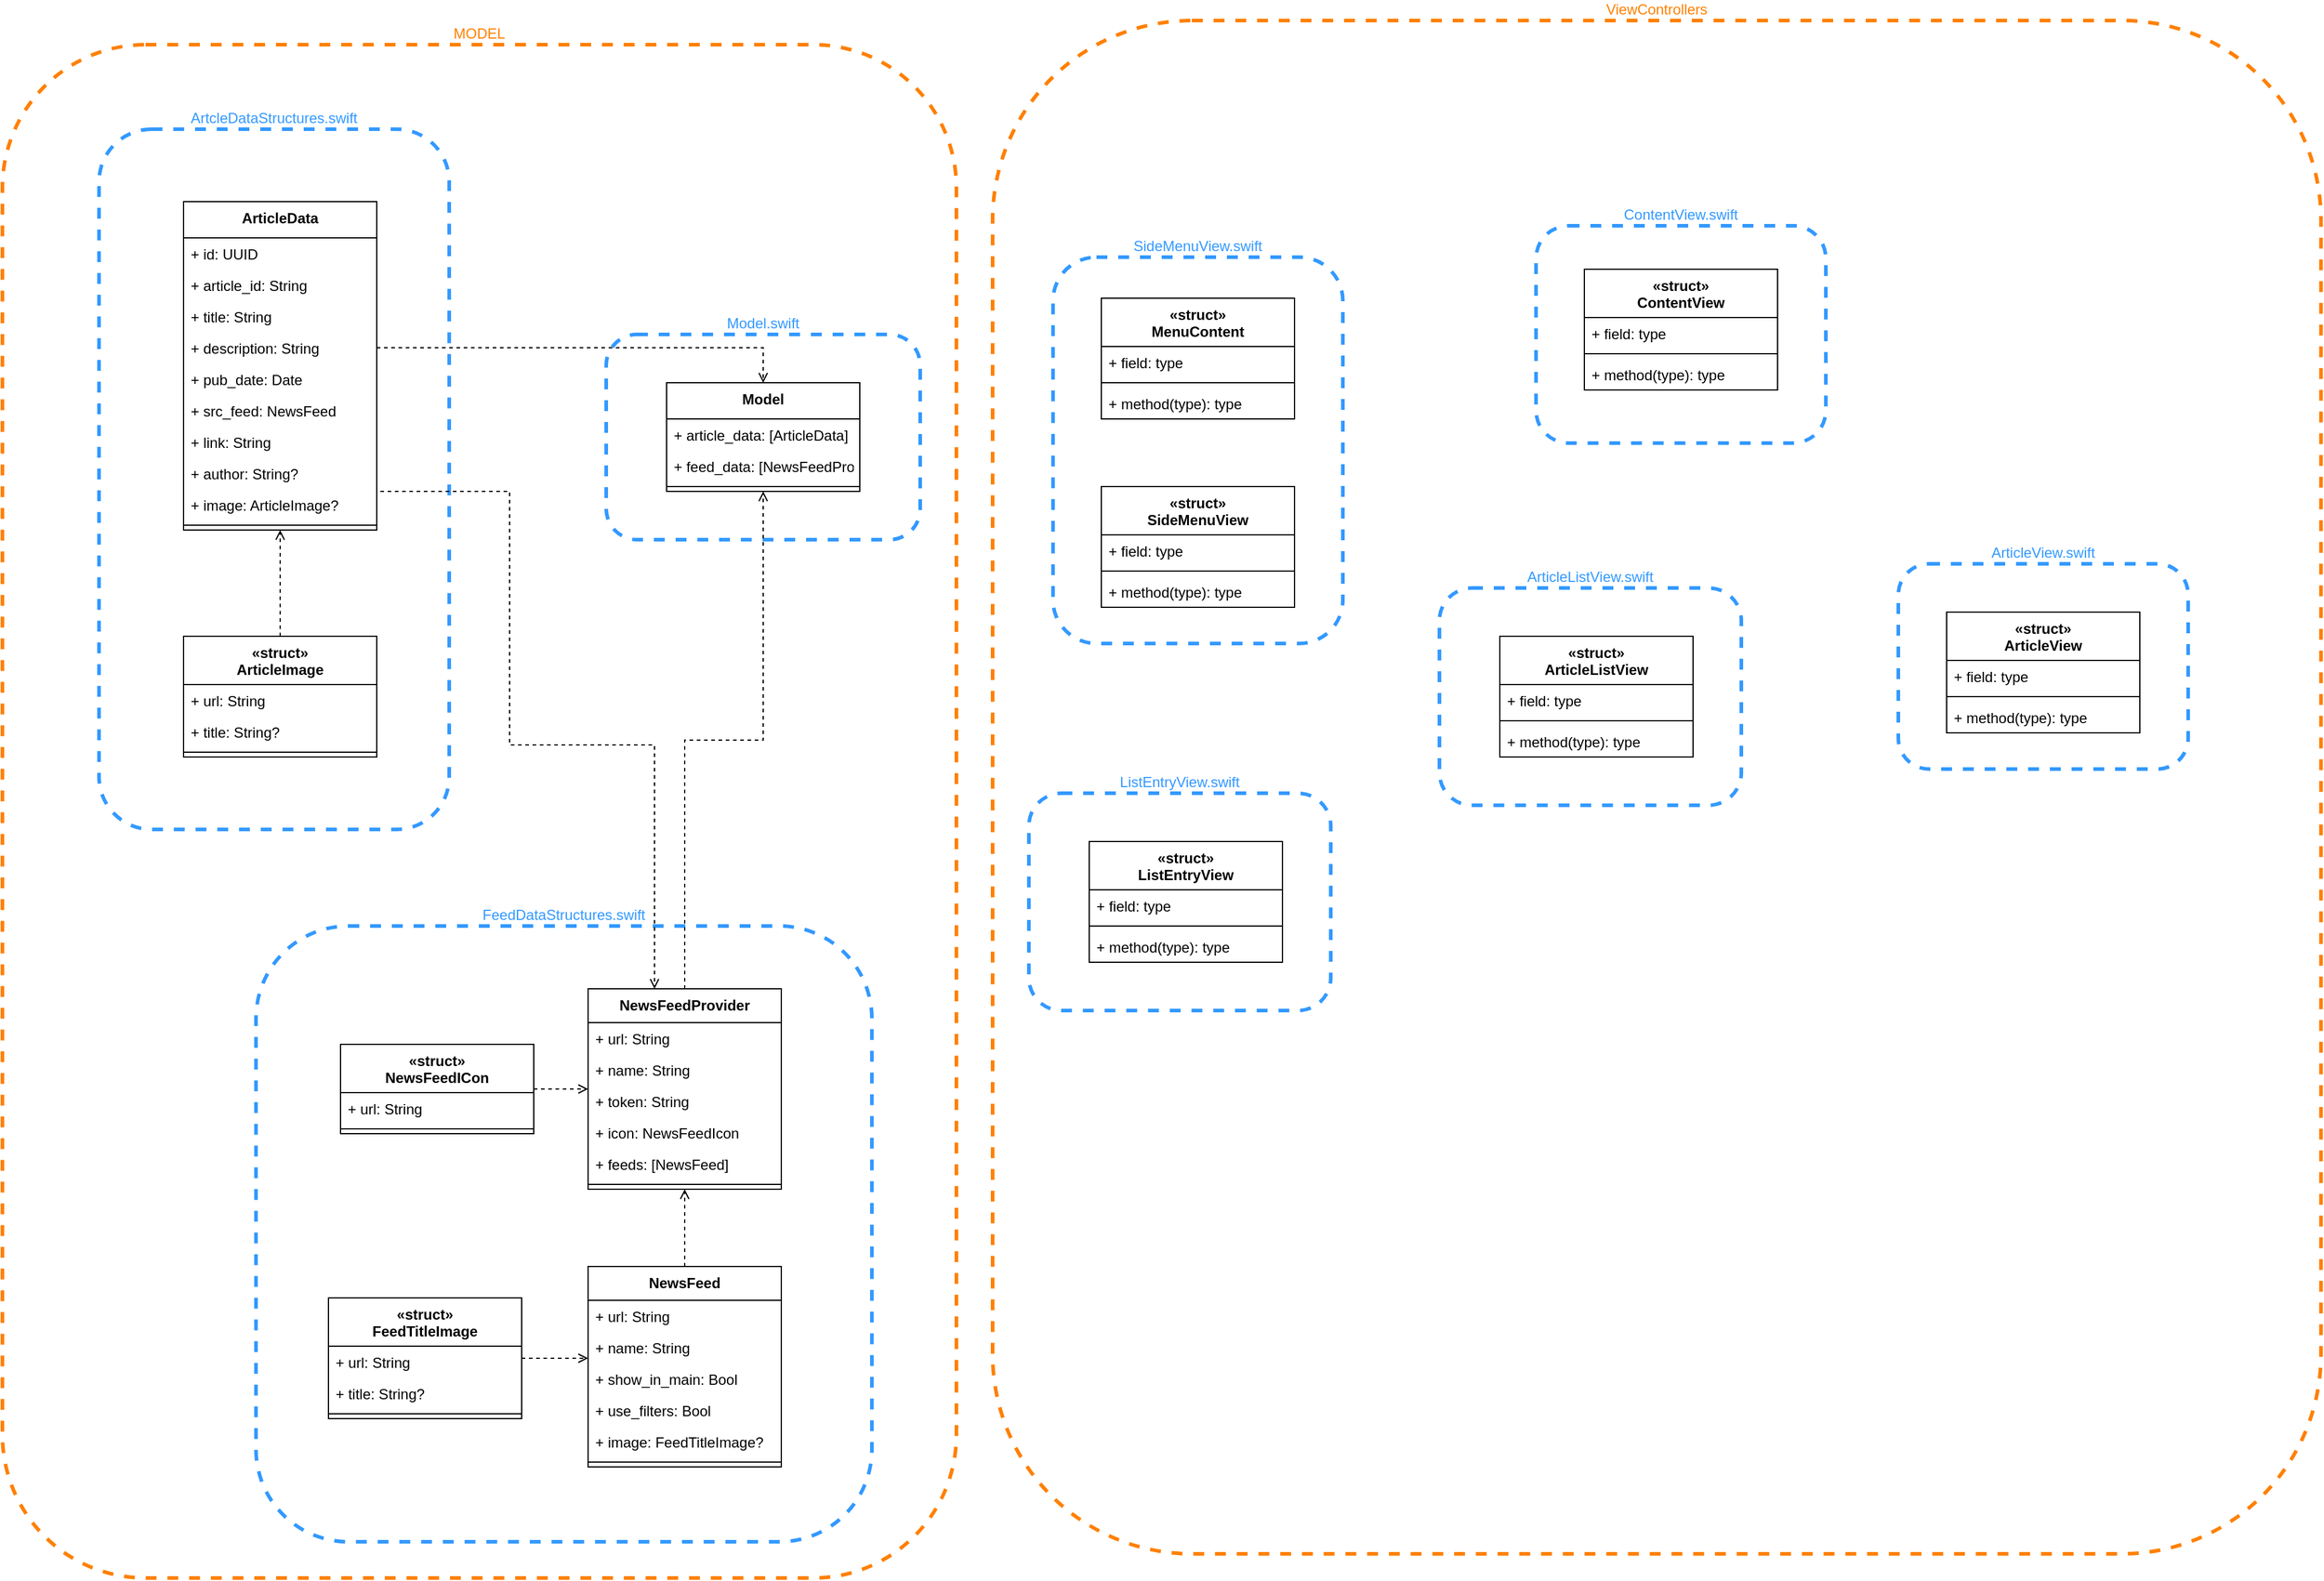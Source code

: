 <mxfile version="13.7.9" type="device">
  <diagram id="l1xl0v1_wxaMsd1O183A" name="UML">
    <mxGraphModel dx="1089" dy="216" grid="1" gridSize="10" guides="1" tooltips="1" connect="1" arrows="1" fold="1" page="1" pageScale="1" pageWidth="827" pageHeight="1169" math="0" shadow="0">
      <root>
        <mxCell id="0" />
        <mxCell id="1" parent="0" />
        <mxCell id="jRbRf-JTC5As9jBnpH00-109" value="ViewControllers" style="rounded=1;whiteSpace=wrap;html=1;fillColor=none;dashed=1;strokeWidth=3;labelPosition=center;verticalLabelPosition=top;align=center;verticalAlign=bottom;strokeColor=#FF8000;fontColor=#FF8000;" vertex="1" parent="1">
          <mxGeometry x="590" y="60" width="1100" height="1270" as="geometry" />
        </mxCell>
        <mxCell id="jRbRf-JTC5As9jBnpH00-107" value="MODEL" style="rounded=1;whiteSpace=wrap;html=1;fillColor=none;dashed=1;strokeWidth=3;labelPosition=center;verticalLabelPosition=top;align=center;verticalAlign=bottom;strokeColor=#FF8000;fontColor=#FF8000;" vertex="1" parent="1">
          <mxGeometry x="-230" y="80" width="790" height="1270" as="geometry" />
        </mxCell>
        <mxCell id="jRbRf-JTC5As9jBnpH00-10" value="Model.swift" style="rounded=1;whiteSpace=wrap;html=1;fillColor=none;dashed=1;strokeWidth=3;labelPosition=center;verticalLabelPosition=top;align=center;verticalAlign=bottom;strokeColor=#3399FF;fontColor=#3399FF;" vertex="1" parent="1">
          <mxGeometry x="270" y="320" width="260" height="170" as="geometry" />
        </mxCell>
        <mxCell id="jRbRf-JTC5As9jBnpH00-24" value="SideMenuView.swift" style="rounded=1;whiteSpace=wrap;html=1;fillColor=none;dashed=1;strokeWidth=3;labelPosition=center;verticalLabelPosition=top;align=center;verticalAlign=bottom;strokeColor=#3399FF;fontColor=#3399FF;" vertex="1" parent="1">
          <mxGeometry x="640" y="256" width="240" height="320" as="geometry" />
        </mxCell>
        <mxCell id="jRbRf-JTC5As9jBnpH00-15" value="ArtcleDataStructures.swift" style="rounded=1;whiteSpace=wrap;html=1;fillColor=none;dashed=1;strokeWidth=3;labelPosition=center;verticalLabelPosition=top;align=center;verticalAlign=bottom;strokeColor=#3399FF;fontColor=#3399FF;" vertex="1" parent="1">
          <mxGeometry x="-150" y="150" width="290" height="580" as="geometry" />
        </mxCell>
        <mxCell id="jRbRf-JTC5As9jBnpH00-16" value="«struct»&#xa;MenuContent" style="swimlane;fontStyle=1;align=center;verticalAlign=top;childLayout=stackLayout;horizontal=1;startSize=40;horizontalStack=0;resizeParent=1;resizeParentMax=0;resizeLast=0;collapsible=1;marginBottom=0;strokeColor=#000000;strokeWidth=1;fillColor=none;fontColor=#000000;" vertex="1" parent="1">
          <mxGeometry x="680" y="290" width="160" height="100" as="geometry" />
        </mxCell>
        <mxCell id="jRbRf-JTC5As9jBnpH00-17" value="+ field: type" style="text;strokeColor=none;fillColor=none;align=left;verticalAlign=top;spacingLeft=4;spacingRight=4;overflow=hidden;rotatable=0;points=[[0,0.5],[1,0.5]];portConstraint=eastwest;" vertex="1" parent="jRbRf-JTC5As9jBnpH00-16">
          <mxGeometry y="40" width="160" height="26" as="geometry" />
        </mxCell>
        <mxCell id="jRbRf-JTC5As9jBnpH00-18" value="" style="line;strokeWidth=1;fillColor=none;align=left;verticalAlign=middle;spacingTop=-1;spacingLeft=3;spacingRight=3;rotatable=0;labelPosition=right;points=[];portConstraint=eastwest;" vertex="1" parent="jRbRf-JTC5As9jBnpH00-16">
          <mxGeometry y="66" width="160" height="8" as="geometry" />
        </mxCell>
        <mxCell id="jRbRf-JTC5As9jBnpH00-19" value="+ method(type): type" style="text;strokeColor=none;fillColor=none;align=left;verticalAlign=top;spacingLeft=4;spacingRight=4;overflow=hidden;rotatable=0;points=[[0,0.5],[1,0.5]];portConstraint=eastwest;" vertex="1" parent="jRbRf-JTC5As9jBnpH00-16">
          <mxGeometry y="74" width="160" height="26" as="geometry" />
        </mxCell>
        <mxCell id="jRbRf-JTC5As9jBnpH00-25" value="«struct»&#xa;SideMenuView" style="swimlane;fontStyle=1;align=center;verticalAlign=top;childLayout=stackLayout;horizontal=1;startSize=40;horizontalStack=0;resizeParent=1;resizeParentMax=0;resizeLast=0;collapsible=1;marginBottom=0;strokeColor=#000000;strokeWidth=1;fillColor=none;fontColor=#000000;" vertex="1" parent="1">
          <mxGeometry x="680" y="446.0" width="160" height="100" as="geometry" />
        </mxCell>
        <mxCell id="jRbRf-JTC5As9jBnpH00-26" value="+ field: type" style="text;strokeColor=none;fillColor=none;align=left;verticalAlign=top;spacingLeft=4;spacingRight=4;overflow=hidden;rotatable=0;points=[[0,0.5],[1,0.5]];portConstraint=eastwest;" vertex="1" parent="jRbRf-JTC5As9jBnpH00-25">
          <mxGeometry y="40" width="160" height="26" as="geometry" />
        </mxCell>
        <mxCell id="jRbRf-JTC5As9jBnpH00-27" value="" style="line;strokeWidth=1;fillColor=none;align=left;verticalAlign=middle;spacingTop=-1;spacingLeft=3;spacingRight=3;rotatable=0;labelPosition=right;points=[];portConstraint=eastwest;" vertex="1" parent="jRbRf-JTC5As9jBnpH00-25">
          <mxGeometry y="66" width="160" height="8" as="geometry" />
        </mxCell>
        <mxCell id="jRbRf-JTC5As9jBnpH00-28" value="+ method(type): type" style="text;strokeColor=none;fillColor=none;align=left;verticalAlign=top;spacingLeft=4;spacingRight=4;overflow=hidden;rotatable=0;points=[[0,0.5],[1,0.5]];portConstraint=eastwest;" vertex="1" parent="jRbRf-JTC5As9jBnpH00-25">
          <mxGeometry y="74" width="160" height="26" as="geometry" />
        </mxCell>
        <mxCell id="jRbRf-JTC5As9jBnpH00-29" value="Model" style="swimlane;fontStyle=1;align=center;verticalAlign=top;childLayout=stackLayout;horizontal=1;startSize=30;horizontalStack=0;resizeParent=1;resizeParentMax=0;resizeLast=0;collapsible=1;marginBottom=0;strokeColor=#000000;strokeWidth=1;fillColor=none;fontColor=#000000;" vertex="1" parent="1">
          <mxGeometry x="320" y="360.0" width="160" height="90" as="geometry" />
        </mxCell>
        <mxCell id="jRbRf-JTC5As9jBnpH00-30" value="+ article_data: [ArticleData]" style="text;strokeColor=none;fillColor=none;align=left;verticalAlign=top;spacingLeft=4;spacingRight=4;overflow=hidden;rotatable=0;points=[[0,0.5],[1,0.5]];portConstraint=eastwest;" vertex="1" parent="jRbRf-JTC5As9jBnpH00-29">
          <mxGeometry y="30" width="160" height="26" as="geometry" />
        </mxCell>
        <mxCell id="jRbRf-JTC5As9jBnpH00-105" value="+ feed_data: [NewsFeedProvider]" style="text;strokeColor=none;fillColor=none;align=left;verticalAlign=top;spacingLeft=4;spacingRight=4;overflow=hidden;rotatable=0;points=[[0,0.5],[1,0.5]];portConstraint=eastwest;" vertex="1" parent="jRbRf-JTC5As9jBnpH00-29">
          <mxGeometry y="56" width="160" height="26" as="geometry" />
        </mxCell>
        <mxCell id="jRbRf-JTC5As9jBnpH00-31" value="" style="line;strokeWidth=1;fillColor=none;align=left;verticalAlign=middle;spacingTop=-1;spacingLeft=3;spacingRight=3;rotatable=0;labelPosition=right;points=[];portConstraint=eastwest;" vertex="1" parent="jRbRf-JTC5As9jBnpH00-29">
          <mxGeometry y="82" width="160" height="8" as="geometry" />
        </mxCell>
        <mxCell id="jRbRf-JTC5As9jBnpH00-37" value="ListEntryView.swift" style="rounded=1;whiteSpace=wrap;html=1;fillColor=none;dashed=1;strokeWidth=3;labelPosition=center;verticalLabelPosition=top;align=center;verticalAlign=bottom;strokeColor=#3399FF;fontColor=#3399FF;" vertex="1" parent="1">
          <mxGeometry x="620" y="700" width="250" height="180" as="geometry" />
        </mxCell>
        <mxCell id="jRbRf-JTC5As9jBnpH00-38" value="«struct»&#xa;ListEntryView" style="swimlane;fontStyle=1;align=center;verticalAlign=top;childLayout=stackLayout;horizontal=1;startSize=40;horizontalStack=0;resizeParent=1;resizeParentMax=0;resizeLast=0;collapsible=1;marginBottom=0;strokeColor=#000000;strokeWidth=1;fillColor=none;fontColor=#000000;" vertex="1" parent="1">
          <mxGeometry x="670" y="740.0" width="160" height="100" as="geometry" />
        </mxCell>
        <mxCell id="jRbRf-JTC5As9jBnpH00-39" value="+ field: type" style="text;strokeColor=none;fillColor=none;align=left;verticalAlign=top;spacingLeft=4;spacingRight=4;overflow=hidden;rotatable=0;points=[[0,0.5],[1,0.5]];portConstraint=eastwest;" vertex="1" parent="jRbRf-JTC5As9jBnpH00-38">
          <mxGeometry y="40" width="160" height="26" as="geometry" />
        </mxCell>
        <mxCell id="jRbRf-JTC5As9jBnpH00-40" value="" style="line;strokeWidth=1;fillColor=none;align=left;verticalAlign=middle;spacingTop=-1;spacingLeft=3;spacingRight=3;rotatable=0;labelPosition=right;points=[];portConstraint=eastwest;" vertex="1" parent="jRbRf-JTC5As9jBnpH00-38">
          <mxGeometry y="66" width="160" height="8" as="geometry" />
        </mxCell>
        <mxCell id="jRbRf-JTC5As9jBnpH00-41" value="+ method(type): type" style="text;strokeColor=none;fillColor=none;align=left;verticalAlign=top;spacingLeft=4;spacingRight=4;overflow=hidden;rotatable=0;points=[[0,0.5],[1,0.5]];portConstraint=eastwest;" vertex="1" parent="jRbRf-JTC5As9jBnpH00-38">
          <mxGeometry y="74" width="160" height="26" as="geometry" />
        </mxCell>
        <mxCell id="jRbRf-JTC5As9jBnpH00-42" value="ArticleView.swift" style="rounded=1;whiteSpace=wrap;html=1;fillColor=none;dashed=1;strokeWidth=3;labelPosition=center;verticalLabelPosition=top;align=center;verticalAlign=bottom;strokeColor=#3399FF;fontColor=#3399FF;" vertex="1" parent="1">
          <mxGeometry x="1340" y="510" width="240" height="170" as="geometry" />
        </mxCell>
        <mxCell id="jRbRf-JTC5As9jBnpH00-47" value="ArticleListView.swift" style="rounded=1;whiteSpace=wrap;html=1;fillColor=none;dashed=1;strokeWidth=3;labelPosition=center;verticalLabelPosition=top;align=center;verticalAlign=bottom;strokeColor=#3399FF;fontColor=#3399FF;" vertex="1" parent="1">
          <mxGeometry x="960" y="530" width="250" height="180" as="geometry" />
        </mxCell>
        <mxCell id="jRbRf-JTC5As9jBnpH00-52" value="ContentView.swift" style="rounded=1;whiteSpace=wrap;html=1;fillColor=none;dashed=1;strokeWidth=3;labelPosition=center;verticalLabelPosition=top;align=center;verticalAlign=bottom;strokeColor=#3399FF;fontColor=#3399FF;" vertex="1" parent="1">
          <mxGeometry x="1040" y="230" width="240" height="180" as="geometry" />
        </mxCell>
        <mxCell id="jRbRf-JTC5As9jBnpH00-53" value="«struct»&#xa;ContentView" style="swimlane;fontStyle=1;align=center;verticalAlign=top;childLayout=stackLayout;horizontal=1;startSize=40;horizontalStack=0;resizeParent=1;resizeParentMax=0;resizeLast=0;collapsible=1;marginBottom=0;strokeColor=#000000;strokeWidth=1;fillColor=none;fontColor=#000000;" vertex="1" parent="1">
          <mxGeometry x="1080" y="266.0" width="160" height="100" as="geometry" />
        </mxCell>
        <mxCell id="jRbRf-JTC5As9jBnpH00-54" value="+ field: type" style="text;strokeColor=none;fillColor=none;align=left;verticalAlign=top;spacingLeft=4;spacingRight=4;overflow=hidden;rotatable=0;points=[[0,0.5],[1,0.5]];portConstraint=eastwest;" vertex="1" parent="jRbRf-JTC5As9jBnpH00-53">
          <mxGeometry y="40" width="160" height="26" as="geometry" />
        </mxCell>
        <mxCell id="jRbRf-JTC5As9jBnpH00-55" value="" style="line;strokeWidth=1;fillColor=none;align=left;verticalAlign=middle;spacingTop=-1;spacingLeft=3;spacingRight=3;rotatable=0;labelPosition=right;points=[];portConstraint=eastwest;" vertex="1" parent="jRbRf-JTC5As9jBnpH00-53">
          <mxGeometry y="66" width="160" height="8" as="geometry" />
        </mxCell>
        <mxCell id="jRbRf-JTC5As9jBnpH00-56" value="+ method(type): type" style="text;strokeColor=none;fillColor=none;align=left;verticalAlign=top;spacingLeft=4;spacingRight=4;overflow=hidden;rotatable=0;points=[[0,0.5],[1,0.5]];portConstraint=eastwest;" vertex="1" parent="jRbRf-JTC5As9jBnpH00-53">
          <mxGeometry y="74" width="160" height="26" as="geometry" />
        </mxCell>
        <mxCell id="jRbRf-JTC5As9jBnpH00-43" value="«struct»&#xa;ArticleView" style="swimlane;fontStyle=1;align=center;verticalAlign=top;childLayout=stackLayout;horizontal=1;startSize=40;horizontalStack=0;resizeParent=1;resizeParentMax=0;resizeLast=0;collapsible=1;marginBottom=0;strokeColor=#000000;strokeWidth=1;fillColor=none;fontColor=#000000;" vertex="1" parent="1">
          <mxGeometry x="1380" y="550.0" width="160" height="100" as="geometry" />
        </mxCell>
        <mxCell id="jRbRf-JTC5As9jBnpH00-44" value="+ field: type" style="text;strokeColor=none;fillColor=none;align=left;verticalAlign=top;spacingLeft=4;spacingRight=4;overflow=hidden;rotatable=0;points=[[0,0.5],[1,0.5]];portConstraint=eastwest;" vertex="1" parent="jRbRf-JTC5As9jBnpH00-43">
          <mxGeometry y="40" width="160" height="26" as="geometry" />
        </mxCell>
        <mxCell id="jRbRf-JTC5As9jBnpH00-45" value="" style="line;strokeWidth=1;fillColor=none;align=left;verticalAlign=middle;spacingTop=-1;spacingLeft=3;spacingRight=3;rotatable=0;labelPosition=right;points=[];portConstraint=eastwest;" vertex="1" parent="jRbRf-JTC5As9jBnpH00-43">
          <mxGeometry y="66" width="160" height="8" as="geometry" />
        </mxCell>
        <mxCell id="jRbRf-JTC5As9jBnpH00-46" value="+ method(type): type" style="text;strokeColor=none;fillColor=none;align=left;verticalAlign=top;spacingLeft=4;spacingRight=4;overflow=hidden;rotatable=0;points=[[0,0.5],[1,0.5]];portConstraint=eastwest;" vertex="1" parent="jRbRf-JTC5As9jBnpH00-43">
          <mxGeometry y="74" width="160" height="26" as="geometry" />
        </mxCell>
        <mxCell id="jRbRf-JTC5As9jBnpH00-48" value="«struct»&#xa;ArticleListView" style="swimlane;fontStyle=1;align=center;verticalAlign=top;childLayout=stackLayout;horizontal=1;startSize=40;horizontalStack=0;resizeParent=1;resizeParentMax=0;resizeLast=0;collapsible=1;marginBottom=0;strokeColor=#000000;strokeWidth=1;fillColor=none;fontColor=#000000;" vertex="1" parent="1">
          <mxGeometry x="1010" y="570.0" width="160" height="100" as="geometry" />
        </mxCell>
        <mxCell id="jRbRf-JTC5As9jBnpH00-49" value="+ field: type" style="text;strokeColor=none;fillColor=none;align=left;verticalAlign=top;spacingLeft=4;spacingRight=4;overflow=hidden;rotatable=0;points=[[0,0.5],[1,0.5]];portConstraint=eastwest;" vertex="1" parent="jRbRf-JTC5As9jBnpH00-48">
          <mxGeometry y="40" width="160" height="26" as="geometry" />
        </mxCell>
        <mxCell id="jRbRf-JTC5As9jBnpH00-50" value="" style="line;strokeWidth=1;fillColor=none;align=left;verticalAlign=middle;spacingTop=-1;spacingLeft=3;spacingRight=3;rotatable=0;labelPosition=right;points=[];portConstraint=eastwest;" vertex="1" parent="jRbRf-JTC5As9jBnpH00-48">
          <mxGeometry y="66" width="160" height="8" as="geometry" />
        </mxCell>
        <mxCell id="jRbRf-JTC5As9jBnpH00-51" value="+ method(type): type" style="text;strokeColor=none;fillColor=none;align=left;verticalAlign=top;spacingLeft=4;spacingRight=4;overflow=hidden;rotatable=0;points=[[0,0.5],[1,0.5]];portConstraint=eastwest;" vertex="1" parent="jRbRf-JTC5As9jBnpH00-48">
          <mxGeometry y="74" width="160" height="26" as="geometry" />
        </mxCell>
        <mxCell id="jRbRf-JTC5As9jBnpH00-33" value="ArticleData" style="swimlane;fontStyle=1;align=center;verticalAlign=top;childLayout=stackLayout;horizontal=1;startSize=30;horizontalStack=0;resizeParent=1;resizeParentMax=0;resizeLast=0;collapsible=1;marginBottom=0;strokeColor=#000000;strokeWidth=1;fillColor=none;fontColor=#000000;" vertex="1" parent="1">
          <mxGeometry x="-80" y="210.0" width="160" height="272" as="geometry" />
        </mxCell>
        <mxCell id="jRbRf-JTC5As9jBnpH00-34" value="+ id: UUID" style="text;strokeColor=none;fillColor=none;align=left;verticalAlign=top;spacingLeft=4;spacingRight=4;overflow=hidden;rotatable=0;points=[[0,0.5],[1,0.5]];portConstraint=eastwest;" vertex="1" parent="jRbRf-JTC5As9jBnpH00-33">
          <mxGeometry y="30" width="160" height="26" as="geometry" />
        </mxCell>
        <mxCell id="jRbRf-JTC5As9jBnpH00-57" value="+ article_id: String" style="text;strokeColor=none;fillColor=none;align=left;verticalAlign=top;spacingLeft=4;spacingRight=4;overflow=hidden;rotatable=0;points=[[0,0.5],[1,0.5]];portConstraint=eastwest;" vertex="1" parent="jRbRf-JTC5As9jBnpH00-33">
          <mxGeometry y="56" width="160" height="26" as="geometry" />
        </mxCell>
        <mxCell id="jRbRf-JTC5As9jBnpH00-58" value="+ title: String" style="text;strokeColor=none;fillColor=none;align=left;verticalAlign=top;spacingLeft=4;spacingRight=4;overflow=hidden;rotatable=0;points=[[0,0.5],[1,0.5]];portConstraint=eastwest;" vertex="1" parent="jRbRf-JTC5As9jBnpH00-33">
          <mxGeometry y="82" width="160" height="26" as="geometry" />
        </mxCell>
        <mxCell id="jRbRf-JTC5As9jBnpH00-59" value="+ description: String" style="text;strokeColor=none;fillColor=none;align=left;verticalAlign=top;spacingLeft=4;spacingRight=4;overflow=hidden;rotatable=0;points=[[0,0.5],[1,0.5]];portConstraint=eastwest;" vertex="1" parent="jRbRf-JTC5As9jBnpH00-33">
          <mxGeometry y="108" width="160" height="26" as="geometry" />
        </mxCell>
        <mxCell id="jRbRf-JTC5As9jBnpH00-62" value="+ pub_date: Date" style="text;strokeColor=none;fillColor=none;align=left;verticalAlign=top;spacingLeft=4;spacingRight=4;overflow=hidden;rotatable=0;points=[[0,0.5],[1,0.5]];portConstraint=eastwest;" vertex="1" parent="jRbRf-JTC5As9jBnpH00-33">
          <mxGeometry y="134" width="160" height="26" as="geometry" />
        </mxCell>
        <mxCell id="jRbRf-JTC5As9jBnpH00-61" value="+ src_feed: NewsFeed" style="text;strokeColor=none;fillColor=none;align=left;verticalAlign=top;spacingLeft=4;spacingRight=4;overflow=hidden;rotatable=0;points=[[0,0.5],[1,0.5]];portConstraint=eastwest;" vertex="1" parent="jRbRf-JTC5As9jBnpH00-33">
          <mxGeometry y="160" width="160" height="26" as="geometry" />
        </mxCell>
        <mxCell id="jRbRf-JTC5As9jBnpH00-60" value="+ link: String" style="text;strokeColor=none;fillColor=none;align=left;verticalAlign=top;spacingLeft=4;spacingRight=4;overflow=hidden;rotatable=0;points=[[0,0.5],[1,0.5]];portConstraint=eastwest;" vertex="1" parent="jRbRf-JTC5As9jBnpH00-33">
          <mxGeometry y="186" width="160" height="26" as="geometry" />
        </mxCell>
        <mxCell id="jRbRf-JTC5As9jBnpH00-63" value="+ author: String?" style="text;strokeColor=none;fillColor=none;align=left;verticalAlign=top;spacingLeft=4;spacingRight=4;overflow=hidden;rotatable=0;points=[[0,0.5],[1,0.5]];portConstraint=eastwest;" vertex="1" parent="jRbRf-JTC5As9jBnpH00-33">
          <mxGeometry y="212" width="160" height="26" as="geometry" />
        </mxCell>
        <mxCell id="jRbRf-JTC5As9jBnpH00-64" value="+ image: ArticleImage?" style="text;strokeColor=none;fillColor=none;align=left;verticalAlign=top;spacingLeft=4;spacingRight=4;overflow=hidden;rotatable=0;points=[[0,0.5],[1,0.5]];portConstraint=eastwest;" vertex="1" parent="jRbRf-JTC5As9jBnpH00-33">
          <mxGeometry y="238" width="160" height="26" as="geometry" />
        </mxCell>
        <mxCell id="jRbRf-JTC5As9jBnpH00-35" value="" style="line;strokeWidth=1;fillColor=none;align=left;verticalAlign=middle;spacingTop=-1;spacingLeft=3;spacingRight=3;rotatable=0;labelPosition=right;points=[];portConstraint=eastwest;" vertex="1" parent="jRbRf-JTC5As9jBnpH00-33">
          <mxGeometry y="264" width="160" height="8" as="geometry" />
        </mxCell>
        <mxCell id="jRbRf-JTC5As9jBnpH00-72" style="edgeStyle=orthogonalEdgeStyle;rounded=0;orthogonalLoop=1;jettySize=auto;html=1;dashed=1;fontColor=#000000;endArrow=open;endFill=0;" edge="1" parent="1" source="jRbRf-JTC5As9jBnpH00-67" target="jRbRf-JTC5As9jBnpH00-33">
          <mxGeometry relative="1" as="geometry" />
        </mxCell>
        <mxCell id="jRbRf-JTC5As9jBnpH00-67" value="«struct»&#xa;ArticleImage" style="swimlane;fontStyle=1;align=center;verticalAlign=top;childLayout=stackLayout;horizontal=1;startSize=40;horizontalStack=0;resizeParent=1;resizeParentMax=0;resizeLast=0;collapsible=1;marginBottom=0;strokeColor=#000000;strokeWidth=1;fillColor=none;fontColor=#000000;" vertex="1" parent="1">
          <mxGeometry x="-80" y="570.0" width="160" height="100" as="geometry" />
        </mxCell>
        <mxCell id="jRbRf-JTC5As9jBnpH00-68" value="+ url: String" style="text;strokeColor=none;fillColor=none;align=left;verticalAlign=top;spacingLeft=4;spacingRight=4;overflow=hidden;rotatable=0;points=[[0,0.5],[1,0.5]];portConstraint=eastwest;" vertex="1" parent="jRbRf-JTC5As9jBnpH00-67">
          <mxGeometry y="40" width="160" height="26" as="geometry" />
        </mxCell>
        <mxCell id="jRbRf-JTC5As9jBnpH00-71" value="+ title: String?" style="text;strokeColor=none;fillColor=none;align=left;verticalAlign=top;spacingLeft=4;spacingRight=4;overflow=hidden;rotatable=0;points=[[0,0.5],[1,0.5]];portConstraint=eastwest;" vertex="1" parent="jRbRf-JTC5As9jBnpH00-67">
          <mxGeometry y="66" width="160" height="26" as="geometry" />
        </mxCell>
        <mxCell id="jRbRf-JTC5As9jBnpH00-69" value="" style="line;strokeWidth=1;fillColor=none;align=left;verticalAlign=middle;spacingTop=-1;spacingLeft=3;spacingRight=3;rotatable=0;labelPosition=right;points=[];portConstraint=eastwest;" vertex="1" parent="jRbRf-JTC5As9jBnpH00-67">
          <mxGeometry y="92" width="160" height="8" as="geometry" />
        </mxCell>
        <mxCell id="jRbRf-JTC5As9jBnpH00-73" value="FeedDataStructures.swift" style="rounded=1;whiteSpace=wrap;html=1;fillColor=none;dashed=1;strokeWidth=3;labelPosition=center;verticalLabelPosition=top;align=center;verticalAlign=bottom;strokeColor=#3399FF;fontColor=#3399FF;" vertex="1" parent="1">
          <mxGeometry x="-20" y="810" width="510" height="510" as="geometry" />
        </mxCell>
        <mxCell id="jRbRf-JTC5As9jBnpH00-102" style="edgeStyle=orthogonalEdgeStyle;rounded=0;orthogonalLoop=1;jettySize=auto;html=1;dashed=1;endArrow=open;endFill=0;fontColor=#000000;" edge="1" parent="1" source="jRbRf-JTC5As9jBnpH00-92" target="jRbRf-JTC5As9jBnpH00-74">
          <mxGeometry relative="1" as="geometry" />
        </mxCell>
        <mxCell id="jRbRf-JTC5As9jBnpH00-103" style="edgeStyle=orthogonalEdgeStyle;rounded=0;orthogonalLoop=1;jettySize=auto;html=1;dashed=1;endArrow=open;endFill=0;fontColor=#000000;" edge="1" parent="1" source="jRbRf-JTC5As9jBnpH00-83" target="jRbRf-JTC5As9jBnpH00-74">
          <mxGeometry relative="1" as="geometry" />
        </mxCell>
        <mxCell id="jRbRf-JTC5As9jBnpH00-104" style="edgeStyle=orthogonalEdgeStyle;rounded=0;orthogonalLoop=1;jettySize=auto;html=1;dashed=1;endArrow=open;endFill=0;fontColor=#000000;" edge="1" parent="1" source="jRbRf-JTC5As9jBnpH00-74" target="jRbRf-JTC5As9jBnpH00-29">
          <mxGeometry relative="1" as="geometry" />
        </mxCell>
        <mxCell id="jRbRf-JTC5As9jBnpH00-74" value="NewsFeedProvider" style="swimlane;fontStyle=1;align=center;verticalAlign=top;childLayout=stackLayout;horizontal=1;startSize=28;horizontalStack=0;resizeParent=1;resizeParentMax=0;resizeLast=0;collapsible=1;marginBottom=0;strokeColor=#000000;strokeWidth=1;fillColor=none;fontColor=#000000;" vertex="1" parent="1">
          <mxGeometry x="255" y="862.0" width="160" height="166" as="geometry" />
        </mxCell>
        <mxCell id="jRbRf-JTC5As9jBnpH00-75" value="+ url: String" style="text;strokeColor=none;fillColor=none;align=left;verticalAlign=top;spacingLeft=4;spacingRight=4;overflow=hidden;rotatable=0;points=[[0,0.5],[1,0.5]];portConstraint=eastwest;" vertex="1" parent="jRbRf-JTC5As9jBnpH00-74">
          <mxGeometry y="28" width="160" height="26" as="geometry" />
        </mxCell>
        <mxCell id="jRbRf-JTC5As9jBnpH00-78" value="+ name: String" style="text;strokeColor=none;fillColor=none;align=left;verticalAlign=top;spacingLeft=4;spacingRight=4;overflow=hidden;rotatable=0;points=[[0,0.5],[1,0.5]];portConstraint=eastwest;" vertex="1" parent="jRbRf-JTC5As9jBnpH00-74">
          <mxGeometry y="54" width="160" height="26" as="geometry" />
        </mxCell>
        <mxCell id="jRbRf-JTC5As9jBnpH00-79" value="+ token: String" style="text;strokeColor=none;fillColor=none;align=left;verticalAlign=top;spacingLeft=4;spacingRight=4;overflow=hidden;rotatable=0;points=[[0,0.5],[1,0.5]];portConstraint=eastwest;" vertex="1" parent="jRbRf-JTC5As9jBnpH00-74">
          <mxGeometry y="80" width="160" height="26" as="geometry" />
        </mxCell>
        <mxCell id="jRbRf-JTC5As9jBnpH00-80" value="+ icon: NewsFeedIcon" style="text;strokeColor=none;fillColor=none;align=left;verticalAlign=top;spacingLeft=4;spacingRight=4;overflow=hidden;rotatable=0;points=[[0,0.5],[1,0.5]];portConstraint=eastwest;" vertex="1" parent="jRbRf-JTC5As9jBnpH00-74">
          <mxGeometry y="106" width="160" height="26" as="geometry" />
        </mxCell>
        <mxCell id="jRbRf-JTC5As9jBnpH00-81" value="+ feeds: [NewsFeed]" style="text;strokeColor=none;fillColor=none;align=left;verticalAlign=top;spacingLeft=4;spacingRight=4;overflow=hidden;rotatable=0;points=[[0,0.5],[1,0.5]];portConstraint=eastwest;" vertex="1" parent="jRbRf-JTC5As9jBnpH00-74">
          <mxGeometry y="132" width="160" height="26" as="geometry" />
        </mxCell>
        <mxCell id="jRbRf-JTC5As9jBnpH00-76" value="" style="line;strokeWidth=1;fillColor=none;align=left;verticalAlign=middle;spacingTop=-1;spacingLeft=3;spacingRight=3;rotatable=0;labelPosition=right;points=[];portConstraint=eastwest;" vertex="1" parent="jRbRf-JTC5As9jBnpH00-74">
          <mxGeometry y="158" width="160" height="8" as="geometry" />
        </mxCell>
        <mxCell id="jRbRf-JTC5As9jBnpH00-83" value="NewsFeed" style="swimlane;fontStyle=1;align=center;verticalAlign=top;childLayout=stackLayout;horizontal=1;startSize=28;horizontalStack=0;resizeParent=1;resizeParentMax=0;resizeLast=0;collapsible=1;marginBottom=0;strokeColor=#000000;strokeWidth=1;fillColor=none;fontColor=#000000;" vertex="1" parent="1">
          <mxGeometry x="255" y="1092" width="160" height="166" as="geometry" />
        </mxCell>
        <mxCell id="jRbRf-JTC5As9jBnpH00-84" value="+ url: String" style="text;strokeColor=none;fillColor=none;align=left;verticalAlign=top;spacingLeft=4;spacingRight=4;overflow=hidden;rotatable=0;points=[[0,0.5],[1,0.5]];portConstraint=eastwest;" vertex="1" parent="jRbRf-JTC5As9jBnpH00-83">
          <mxGeometry y="28" width="160" height="26" as="geometry" />
        </mxCell>
        <mxCell id="jRbRf-JTC5As9jBnpH00-87" value="+ name: String" style="text;strokeColor=none;fillColor=none;align=left;verticalAlign=top;spacingLeft=4;spacingRight=4;overflow=hidden;rotatable=0;points=[[0,0.5],[1,0.5]];portConstraint=eastwest;" vertex="1" parent="jRbRf-JTC5As9jBnpH00-83">
          <mxGeometry y="54" width="160" height="26" as="geometry" />
        </mxCell>
        <mxCell id="jRbRf-JTC5As9jBnpH00-89" value="+ show_in_main: Bool" style="text;strokeColor=none;fillColor=none;align=left;verticalAlign=top;spacingLeft=4;spacingRight=4;overflow=hidden;rotatable=0;points=[[0,0.5],[1,0.5]];portConstraint=eastwest;" vertex="1" parent="jRbRf-JTC5As9jBnpH00-83">
          <mxGeometry y="80" width="160" height="26" as="geometry" />
        </mxCell>
        <mxCell id="jRbRf-JTC5As9jBnpH00-90" value="+ use_filters: Bool" style="text;strokeColor=none;fillColor=none;align=left;verticalAlign=top;spacingLeft=4;spacingRight=4;overflow=hidden;rotatable=0;points=[[0,0.5],[1,0.5]];portConstraint=eastwest;" vertex="1" parent="jRbRf-JTC5As9jBnpH00-83">
          <mxGeometry y="106" width="160" height="26" as="geometry" />
        </mxCell>
        <mxCell id="jRbRf-JTC5As9jBnpH00-88" value="+ image: FeedTitleImage?" style="text;strokeColor=none;fillColor=none;align=left;verticalAlign=top;spacingLeft=4;spacingRight=4;overflow=hidden;rotatable=0;points=[[0,0.5],[1,0.5]];portConstraint=eastwest;" vertex="1" parent="jRbRf-JTC5As9jBnpH00-83">
          <mxGeometry y="132" width="160" height="26" as="geometry" />
        </mxCell>
        <mxCell id="jRbRf-JTC5As9jBnpH00-85" value="" style="line;strokeWidth=1;fillColor=none;align=left;verticalAlign=middle;spacingTop=-1;spacingLeft=3;spacingRight=3;rotatable=0;labelPosition=right;points=[];portConstraint=eastwest;" vertex="1" parent="jRbRf-JTC5As9jBnpH00-83">
          <mxGeometry y="158" width="160" height="8" as="geometry" />
        </mxCell>
        <mxCell id="jRbRf-JTC5As9jBnpH00-92" value="«struct»&#xa;NewsFeedICon" style="swimlane;fontStyle=1;align=center;verticalAlign=top;childLayout=stackLayout;horizontal=1;startSize=40;horizontalStack=0;resizeParent=1;resizeParentMax=0;resizeLast=0;collapsible=1;marginBottom=0;strokeColor=#000000;strokeWidth=1;fillColor=none;fontColor=#000000;" vertex="1" parent="1">
          <mxGeometry x="50" y="908.0" width="160" height="74" as="geometry" />
        </mxCell>
        <mxCell id="jRbRf-JTC5As9jBnpH00-93" value="+ url: String" style="text;strokeColor=none;fillColor=none;align=left;verticalAlign=top;spacingLeft=4;spacingRight=4;overflow=hidden;rotatable=0;points=[[0,0.5],[1,0.5]];portConstraint=eastwest;" vertex="1" parent="jRbRf-JTC5As9jBnpH00-92">
          <mxGeometry y="40" width="160" height="26" as="geometry" />
        </mxCell>
        <mxCell id="jRbRf-JTC5As9jBnpH00-94" value="" style="line;strokeWidth=1;fillColor=none;align=left;verticalAlign=middle;spacingTop=-1;spacingLeft=3;spacingRight=3;rotatable=0;labelPosition=right;points=[];portConstraint=eastwest;" vertex="1" parent="jRbRf-JTC5As9jBnpH00-92">
          <mxGeometry y="66" width="160" height="8" as="geometry" />
        </mxCell>
        <mxCell id="jRbRf-JTC5As9jBnpH00-106" style="edgeStyle=orthogonalEdgeStyle;rounded=0;orthogonalLoop=1;jettySize=auto;html=1;dashed=1;endArrow=open;endFill=0;fontColor=#000000;" edge="1" parent="1" source="jRbRf-JTC5As9jBnpH00-97" target="jRbRf-JTC5As9jBnpH00-83">
          <mxGeometry relative="1" as="geometry">
            <Array as="points">
              <mxPoint x="240" y="1168" />
              <mxPoint x="240" y="1168" />
            </Array>
          </mxGeometry>
        </mxCell>
        <mxCell id="jRbRf-JTC5As9jBnpH00-97" value="«struct»&#xa;FeedTitleImage" style="swimlane;fontStyle=1;align=center;verticalAlign=top;childLayout=stackLayout;horizontal=1;startSize=40;horizontalStack=0;resizeParent=1;resizeParentMax=0;resizeLast=0;collapsible=1;marginBottom=0;strokeColor=#000000;strokeWidth=1;fillColor=none;fontColor=#000000;" vertex="1" parent="1">
          <mxGeometry x="40" y="1118" width="160" height="100" as="geometry" />
        </mxCell>
        <mxCell id="jRbRf-JTC5As9jBnpH00-98" value="+ url: String" style="text;strokeColor=none;fillColor=none;align=left;verticalAlign=top;spacingLeft=4;spacingRight=4;overflow=hidden;rotatable=0;points=[[0,0.5],[1,0.5]];portConstraint=eastwest;" vertex="1" parent="jRbRf-JTC5As9jBnpH00-97">
          <mxGeometry y="40" width="160" height="26" as="geometry" />
        </mxCell>
        <mxCell id="jRbRf-JTC5As9jBnpH00-100" value="+ title: String?" style="text;strokeColor=none;fillColor=none;align=left;verticalAlign=top;spacingLeft=4;spacingRight=4;overflow=hidden;rotatable=0;points=[[0,0.5],[1,0.5]];portConstraint=eastwest;" vertex="1" parent="jRbRf-JTC5As9jBnpH00-97">
          <mxGeometry y="66" width="160" height="26" as="geometry" />
        </mxCell>
        <mxCell id="jRbRf-JTC5As9jBnpH00-99" value="" style="line;strokeWidth=1;fillColor=none;align=left;verticalAlign=middle;spacingTop=-1;spacingLeft=3;spacingRight=3;rotatable=0;labelPosition=right;points=[];portConstraint=eastwest;" vertex="1" parent="jRbRf-JTC5As9jBnpH00-97">
          <mxGeometry y="92" width="160" height="8" as="geometry" />
        </mxCell>
        <mxCell id="jRbRf-JTC5As9jBnpH00-111" style="edgeStyle=orthogonalEdgeStyle;rounded=0;orthogonalLoop=1;jettySize=auto;html=1;exitX=1;exitY=0.5;exitDx=0;exitDy=0;dashed=1;endArrow=open;endFill=0;fontColor=#FF8000;" edge="1" parent="1" source="jRbRf-JTC5As9jBnpH00-62" target="jRbRf-JTC5As9jBnpH00-74">
          <mxGeometry relative="1" as="geometry">
            <Array as="points">
              <mxPoint x="80" y="450" />
              <mxPoint x="190" y="450" />
              <mxPoint x="190" y="660" />
              <mxPoint x="310" y="660" />
            </Array>
          </mxGeometry>
        </mxCell>
        <mxCell id="jRbRf-JTC5As9jBnpH00-112" style="edgeStyle=orthogonalEdgeStyle;rounded=0;orthogonalLoop=1;jettySize=auto;html=1;dashed=1;endArrow=open;endFill=0;fontColor=#FF8000;" edge="1" parent="1" source="jRbRf-JTC5As9jBnpH00-59" target="jRbRf-JTC5As9jBnpH00-29">
          <mxGeometry relative="1" as="geometry">
            <Array as="points">
              <mxPoint x="400" y="331" />
            </Array>
          </mxGeometry>
        </mxCell>
      </root>
    </mxGraphModel>
  </diagram>
</mxfile>
